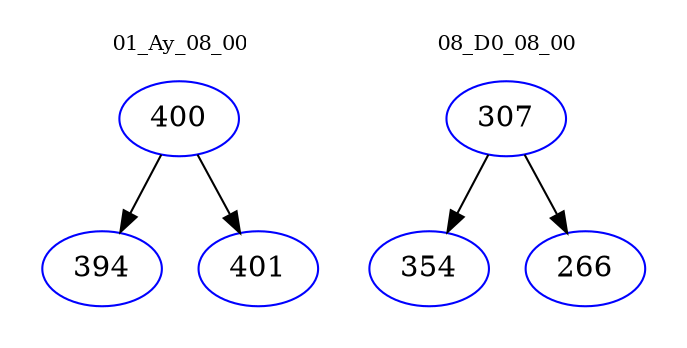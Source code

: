 digraph{
subgraph cluster_0 {
color = white
label = "01_Ay_08_00";
fontsize=10;
T0_400 [label="400", color="blue"]
T0_400 -> T0_394 [color="black"]
T0_394 [label="394", color="blue"]
T0_400 -> T0_401 [color="black"]
T0_401 [label="401", color="blue"]
}
subgraph cluster_1 {
color = white
label = "08_D0_08_00";
fontsize=10;
T1_307 [label="307", color="blue"]
T1_307 -> T1_354 [color="black"]
T1_354 [label="354", color="blue"]
T1_307 -> T1_266 [color="black"]
T1_266 [label="266", color="blue"]
}
}
